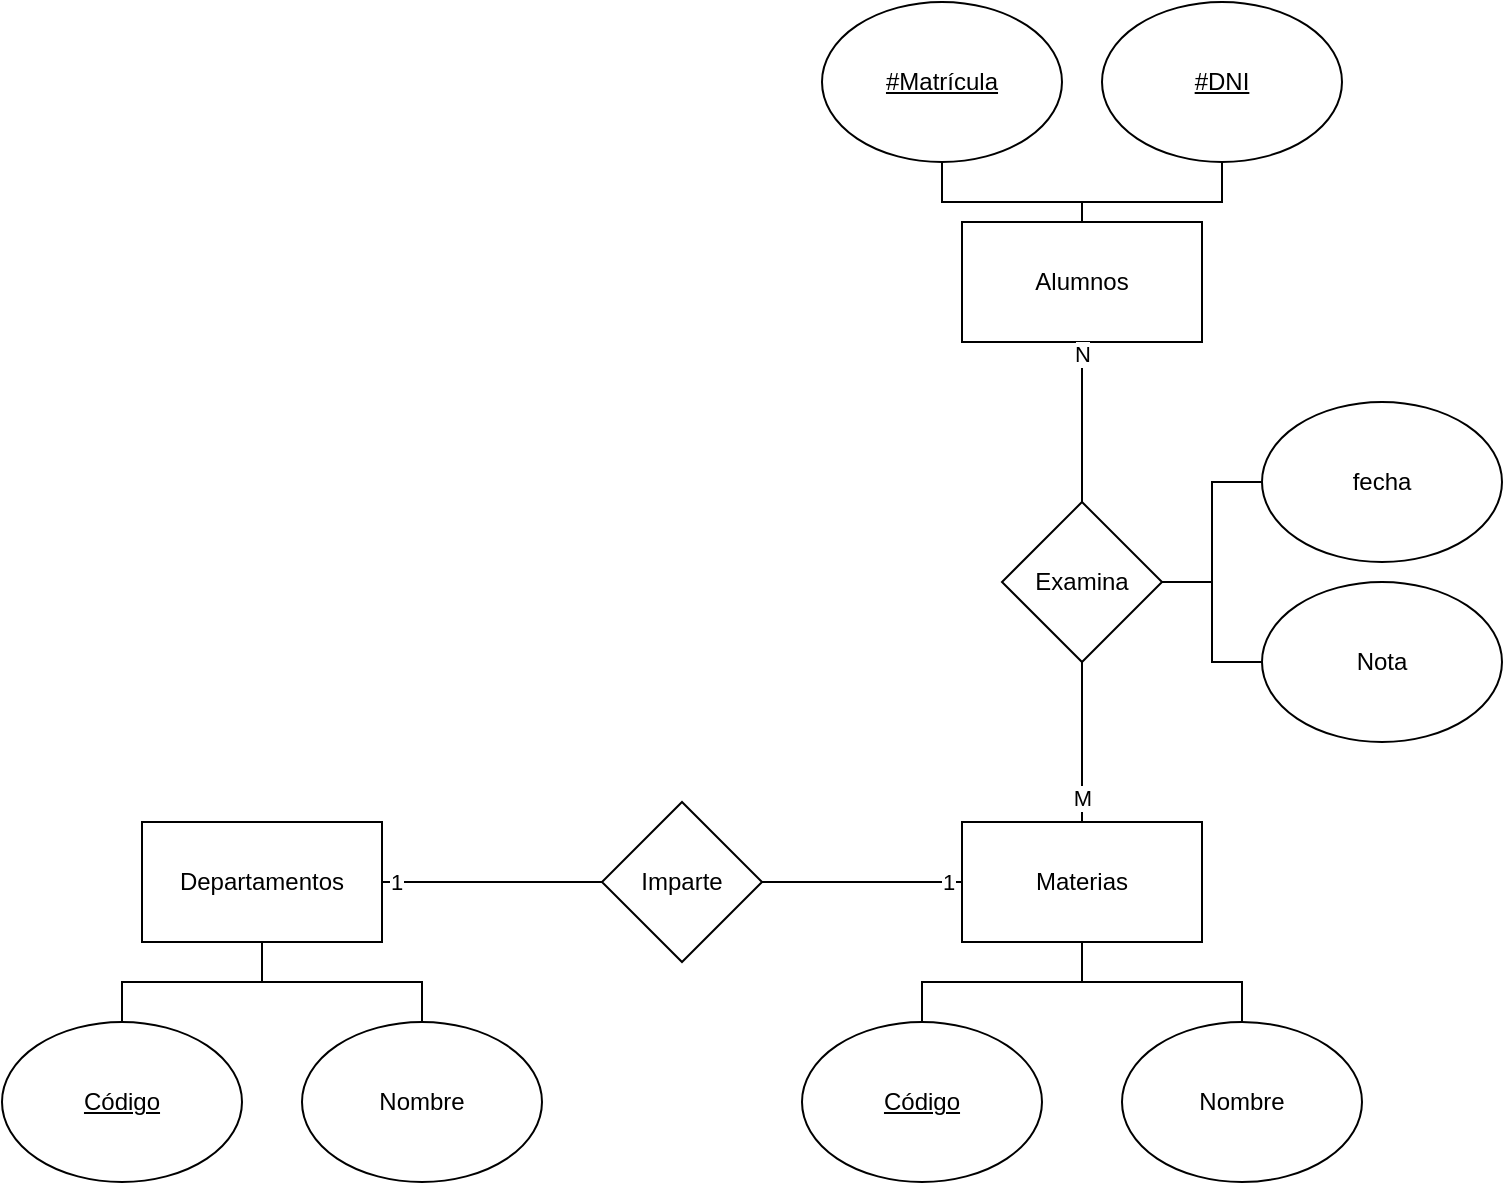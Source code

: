<mxfile version="15.6.8" type="github" pages="4">
  <diagram id="C5RBs43oDa-KdzZeNtuy" name="Centro de Enseñanza">
    <mxGraphModel dx="1422" dy="743" grid="1" gridSize="10" guides="1" tooltips="1" connect="1" arrows="1" fold="1" page="1" pageScale="1" pageWidth="827" pageHeight="1169" math="0" shadow="0">
      <root>
        <mxCell id="WIyWlLk6GJQsqaUBKTNV-0" />
        <mxCell id="WIyWlLk6GJQsqaUBKTNV-1" parent="WIyWlLk6GJQsqaUBKTNV-0" />
        <mxCell id="5lidbxMmfUBL6zPMsP68-26" style="edgeStyle=orthogonalEdgeStyle;rounded=0;orthogonalLoop=1;jettySize=auto;html=1;endArrow=none;endFill=0;labelBackgroundColor=default;fontColor=default;" parent="WIyWlLk6GJQsqaUBKTNV-1" source="5lidbxMmfUBL6zPMsP68-0" target="5lidbxMmfUBL6zPMsP68-3" edge="1">
          <mxGeometry relative="1" as="geometry" />
        </mxCell>
        <mxCell id="5lidbxMmfUBL6zPMsP68-28" value="1" style="edgeLabel;html=1;align=center;verticalAlign=middle;resizable=0;points=[];labelBackgroundColor=default;fontColor=default;" parent="5lidbxMmfUBL6zPMsP68-26" vertex="1" connectable="0">
          <mxGeometry x="-0.677" relative="1" as="geometry">
            <mxPoint x="-11" as="offset" />
          </mxGeometry>
        </mxCell>
        <mxCell id="5lidbxMmfUBL6zPMsP68-0" value="Departamentos" style="rounded=0;whiteSpace=wrap;html=1;labelBackgroundColor=default;fontColor=default;" parent="WIyWlLk6GJQsqaUBKTNV-1" vertex="1">
          <mxGeometry x="130" y="450" width="120" height="60" as="geometry" />
        </mxCell>
        <mxCell id="5lidbxMmfUBL6zPMsP68-19" style="edgeStyle=orthogonalEdgeStyle;rounded=0;orthogonalLoop=1;jettySize=auto;html=1;entryX=0.5;entryY=1;entryDx=0;entryDy=0;endArrow=none;endFill=0;labelBackgroundColor=default;fontColor=default;" parent="WIyWlLk6GJQsqaUBKTNV-1" source="5lidbxMmfUBL6zPMsP68-1" target="5lidbxMmfUBL6zPMsP68-0" edge="1">
          <mxGeometry relative="1" as="geometry" />
        </mxCell>
        <mxCell id="5lidbxMmfUBL6zPMsP68-1" value="Nombre" style="ellipse;whiteSpace=wrap;html=1;labelBackgroundColor=default;fontColor=default;" parent="WIyWlLk6GJQsqaUBKTNV-1" vertex="1">
          <mxGeometry x="210" y="550" width="120" height="80" as="geometry" />
        </mxCell>
        <mxCell id="5lidbxMmfUBL6zPMsP68-22" style="edgeStyle=orthogonalEdgeStyle;rounded=0;orthogonalLoop=1;jettySize=auto;html=1;endArrow=none;endFill=0;labelBackgroundColor=default;fontColor=default;" parent="WIyWlLk6GJQsqaUBKTNV-1" source="5lidbxMmfUBL6zPMsP68-2" target="5lidbxMmfUBL6zPMsP68-12" edge="1">
          <mxGeometry relative="1" as="geometry" />
        </mxCell>
        <mxCell id="5lidbxMmfUBL6zPMsP68-30" value="M" style="edgeLabel;html=1;align=center;verticalAlign=middle;resizable=0;points=[];labelBackgroundColor=default;fontColor=default;" parent="5lidbxMmfUBL6zPMsP68-22" vertex="1" connectable="0">
          <mxGeometry x="-0.701" relative="1" as="geometry">
            <mxPoint as="offset" />
          </mxGeometry>
        </mxCell>
        <mxCell id="5lidbxMmfUBL6zPMsP68-2" value="Materias" style="rounded=0;whiteSpace=wrap;html=1;labelBackgroundColor=default;fontColor=default;" parent="WIyWlLk6GJQsqaUBKTNV-1" vertex="1">
          <mxGeometry x="540" y="450" width="120" height="60" as="geometry" />
        </mxCell>
        <mxCell id="5lidbxMmfUBL6zPMsP68-27" style="edgeStyle=orthogonalEdgeStyle;rounded=0;orthogonalLoop=1;jettySize=auto;html=1;entryX=0;entryY=0.5;entryDx=0;entryDy=0;endArrow=none;endFill=0;labelBackgroundColor=default;fontColor=default;" parent="WIyWlLk6GJQsqaUBKTNV-1" source="5lidbxMmfUBL6zPMsP68-3" target="5lidbxMmfUBL6zPMsP68-2" edge="1">
          <mxGeometry relative="1" as="geometry" />
        </mxCell>
        <mxCell id="5lidbxMmfUBL6zPMsP68-29" value="1" style="edgeLabel;html=1;align=center;verticalAlign=middle;resizable=0;points=[];labelBackgroundColor=default;fontColor=default;" parent="5lidbxMmfUBL6zPMsP68-27" vertex="1" connectable="0">
          <mxGeometry x="0.86" relative="1" as="geometry">
            <mxPoint as="offset" />
          </mxGeometry>
        </mxCell>
        <mxCell id="5lidbxMmfUBL6zPMsP68-3" value="Imparte" style="rhombus;whiteSpace=wrap;html=1;direction=south;labelBackgroundColor=default;fontColor=default;" parent="WIyWlLk6GJQsqaUBKTNV-1" vertex="1">
          <mxGeometry x="360" y="440" width="80" height="80" as="geometry" />
        </mxCell>
        <mxCell id="5lidbxMmfUBL6zPMsP68-18" style="edgeStyle=orthogonalEdgeStyle;rounded=0;orthogonalLoop=1;jettySize=auto;html=1;endArrow=none;endFill=0;labelBackgroundColor=default;fontColor=default;" parent="WIyWlLk6GJQsqaUBKTNV-1" source="5lidbxMmfUBL6zPMsP68-4" target="5lidbxMmfUBL6zPMsP68-0" edge="1">
          <mxGeometry relative="1" as="geometry" />
        </mxCell>
        <mxCell id="5lidbxMmfUBL6zPMsP68-4" value="&lt;u&gt;Código&lt;br&gt;&lt;/u&gt;" style="ellipse;whiteSpace=wrap;html=1;labelBackgroundColor=default;fontColor=default;" parent="WIyWlLk6GJQsqaUBKTNV-1" vertex="1">
          <mxGeometry x="60" y="550" width="120" height="80" as="geometry" />
        </mxCell>
        <mxCell id="5lidbxMmfUBL6zPMsP68-9" style="edgeStyle=orthogonalEdgeStyle;rounded=0;orthogonalLoop=1;jettySize=auto;html=1;endArrow=none;endFill=0;labelBackgroundColor=default;fontColor=default;" parent="WIyWlLk6GJQsqaUBKTNV-1" source="5lidbxMmfUBL6zPMsP68-6" target="5lidbxMmfUBL6zPMsP68-2" edge="1">
          <mxGeometry relative="1" as="geometry" />
        </mxCell>
        <mxCell id="5lidbxMmfUBL6zPMsP68-6" value="&lt;u&gt;Código&lt;br&gt;&lt;/u&gt;" style="ellipse;whiteSpace=wrap;html=1;labelBackgroundColor=default;fontColor=default;" parent="WIyWlLk6GJQsqaUBKTNV-1" vertex="1">
          <mxGeometry x="460" y="550" width="120" height="80" as="geometry" />
        </mxCell>
        <mxCell id="5lidbxMmfUBL6zPMsP68-10" style="edgeStyle=orthogonalEdgeStyle;rounded=0;orthogonalLoop=1;jettySize=auto;html=1;endArrow=none;endFill=0;labelBackgroundColor=default;fontColor=default;" parent="WIyWlLk6GJQsqaUBKTNV-1" source="5lidbxMmfUBL6zPMsP68-7" target="5lidbxMmfUBL6zPMsP68-2" edge="1">
          <mxGeometry relative="1" as="geometry" />
        </mxCell>
        <mxCell id="5lidbxMmfUBL6zPMsP68-7" value="Nombre" style="ellipse;whiteSpace=wrap;html=1;labelBackgroundColor=default;fontColor=default;" parent="WIyWlLk6GJQsqaUBKTNV-1" vertex="1">
          <mxGeometry x="620" y="550" width="120" height="80" as="geometry" />
        </mxCell>
        <mxCell id="5lidbxMmfUBL6zPMsP68-11" value="Alumnos" style="rounded=0;whiteSpace=wrap;html=1;labelBackgroundColor=default;fontColor=default;" parent="WIyWlLk6GJQsqaUBKTNV-1" vertex="1">
          <mxGeometry x="540" y="150" width="120" height="60" as="geometry" />
        </mxCell>
        <mxCell id="5lidbxMmfUBL6zPMsP68-23" style="edgeStyle=orthogonalEdgeStyle;rounded=0;orthogonalLoop=1;jettySize=auto;html=1;endArrow=none;endFill=0;labelBackgroundColor=default;fontColor=default;" parent="WIyWlLk6GJQsqaUBKTNV-1" source="5lidbxMmfUBL6zPMsP68-12" target="5lidbxMmfUBL6zPMsP68-11" edge="1">
          <mxGeometry relative="1" as="geometry" />
        </mxCell>
        <mxCell id="5lidbxMmfUBL6zPMsP68-31" value="N" style="edgeLabel;html=1;align=center;verticalAlign=middle;resizable=0;points=[];labelBackgroundColor=default;fontColor=default;" parent="5lidbxMmfUBL6zPMsP68-23" vertex="1" connectable="0">
          <mxGeometry x="0.846" relative="1" as="geometry">
            <mxPoint as="offset" />
          </mxGeometry>
        </mxCell>
        <mxCell id="5lidbxMmfUBL6zPMsP68-12" value="Examina" style="rhombus;whiteSpace=wrap;html=1;labelBackgroundColor=default;fontColor=default;" parent="WIyWlLk6GJQsqaUBKTNV-1" vertex="1">
          <mxGeometry x="560" y="290" width="80" height="80" as="geometry" />
        </mxCell>
        <mxCell id="5lidbxMmfUBL6zPMsP68-20" style="edgeStyle=orthogonalEdgeStyle;rounded=0;orthogonalLoop=1;jettySize=auto;html=1;entryX=0.5;entryY=0;entryDx=0;entryDy=0;endArrow=none;endFill=0;labelBackgroundColor=default;fontColor=default;" parent="WIyWlLk6GJQsqaUBKTNV-1" source="5lidbxMmfUBL6zPMsP68-13" target="5lidbxMmfUBL6zPMsP68-11" edge="1">
          <mxGeometry relative="1" as="geometry" />
        </mxCell>
        <mxCell id="5lidbxMmfUBL6zPMsP68-13" value="&lt;u&gt;#Matrícula&lt;br&gt;&lt;/u&gt;" style="ellipse;whiteSpace=wrap;html=1;labelBackgroundColor=default;fontColor=default;" parent="WIyWlLk6GJQsqaUBKTNV-1" vertex="1">
          <mxGeometry x="470" y="40" width="120" height="80" as="geometry" />
        </mxCell>
        <mxCell id="5lidbxMmfUBL6zPMsP68-21" style="edgeStyle=orthogonalEdgeStyle;rounded=0;orthogonalLoop=1;jettySize=auto;html=1;entryX=0.5;entryY=0;entryDx=0;entryDy=0;endArrow=none;endFill=0;labelBackgroundColor=default;fontColor=default;" parent="WIyWlLk6GJQsqaUBKTNV-1" source="5lidbxMmfUBL6zPMsP68-14" target="5lidbxMmfUBL6zPMsP68-11" edge="1">
          <mxGeometry relative="1" as="geometry" />
        </mxCell>
        <mxCell id="5lidbxMmfUBL6zPMsP68-14" value="&lt;u&gt;#DNI&lt;br&gt;&lt;/u&gt;" style="ellipse;whiteSpace=wrap;html=1;labelBackgroundColor=default;fontColor=default;" parent="WIyWlLk6GJQsqaUBKTNV-1" vertex="1">
          <mxGeometry x="610" y="40" width="120" height="80" as="geometry" />
        </mxCell>
        <mxCell id="5lidbxMmfUBL6zPMsP68-25" style="edgeStyle=orthogonalEdgeStyle;rounded=0;orthogonalLoop=1;jettySize=auto;html=1;endArrow=none;endFill=0;labelBackgroundColor=default;fontColor=default;" parent="WIyWlLk6GJQsqaUBKTNV-1" source="5lidbxMmfUBL6zPMsP68-16" target="5lidbxMmfUBL6zPMsP68-12" edge="1">
          <mxGeometry relative="1" as="geometry" />
        </mxCell>
        <mxCell id="5lidbxMmfUBL6zPMsP68-16" value="Nota" style="ellipse;whiteSpace=wrap;html=1;labelBackgroundColor=default;fontColor=default;" parent="WIyWlLk6GJQsqaUBKTNV-1" vertex="1">
          <mxGeometry x="690" y="330" width="120" height="80" as="geometry" />
        </mxCell>
        <mxCell id="5lidbxMmfUBL6zPMsP68-24" style="edgeStyle=orthogonalEdgeStyle;rounded=0;orthogonalLoop=1;jettySize=auto;html=1;endArrow=none;endFill=0;labelBackgroundColor=default;fontColor=default;" parent="WIyWlLk6GJQsqaUBKTNV-1" source="5lidbxMmfUBL6zPMsP68-17" target="5lidbxMmfUBL6zPMsP68-12" edge="1">
          <mxGeometry relative="1" as="geometry" />
        </mxCell>
        <mxCell id="5lidbxMmfUBL6zPMsP68-17" value="fecha" style="ellipse;whiteSpace=wrap;html=1;labelBackgroundColor=default;fontColor=default;" parent="WIyWlLk6GJQsqaUBKTNV-1" vertex="1">
          <mxGeometry x="690" y="240" width="120" height="80" as="geometry" />
        </mxCell>
      </root>
    </mxGraphModel>
  </diagram>
  <diagram id="jUGjv_BpFpJR0ZqEWlvb" name="La Liga">
    <mxGraphModel dx="2500" dy="874" grid="1" gridSize="10" guides="1" tooltips="1" connect="1" arrows="1" fold="1" page="1" pageScale="1" pageWidth="827" pageHeight="1169" math="0" shadow="0">
      <root>
        <mxCell id="_1b64zynw675WAx1sAPe-0" />
        <mxCell id="_1b64zynw675WAx1sAPe-1" parent="_1b64zynw675WAx1sAPe-0" />
        <mxCell id="APu870FjB84tNfEB1LQS-0" style="edgeStyle=orthogonalEdgeStyle;rounded=0;orthogonalLoop=1;jettySize=auto;html=1;endArrow=none;endFill=0;exitX=0.5;exitY=0;exitDx=0;exitDy=0;" parent="_1b64zynw675WAx1sAPe-1" source="APu870FjB84tNfEB1LQS-1" target="APu870FjB84tNfEB1LQS-6" edge="1">
          <mxGeometry relative="1" as="geometry" />
        </mxCell>
        <mxCell id="APu870FjB84tNfEB1LQS-1" value="Equipos" style="rounded=0;whiteSpace=wrap;html=1;" parent="_1b64zynw675WAx1sAPe-1" vertex="1">
          <mxGeometry x="340" y="200" width="120" height="60" as="geometry" />
        </mxCell>
        <mxCell id="APu870FjB84tNfEB1LQS-2" style="edgeStyle=orthogonalEdgeStyle;rounded=0;orthogonalLoop=1;jettySize=auto;html=1;entryX=0.5;entryY=1;entryDx=0;entryDy=0;endArrow=none;endFill=0;" parent="_1b64zynw675WAx1sAPe-1" source="APu870FjB84tNfEB1LQS-4" target="APu870FjB84tNfEB1LQS-19" edge="1">
          <mxGeometry relative="1" as="geometry" />
        </mxCell>
        <mxCell id="APu870FjB84tNfEB1LQS-3" value="1" style="edgeLabel;html=1;align=center;verticalAlign=middle;resizable=0;points=[];" parent="APu870FjB84tNfEB1LQS-2" vertex="1" connectable="0">
          <mxGeometry x="-0.66" y="-1" relative="1" as="geometry">
            <mxPoint x="-2" as="offset" />
          </mxGeometry>
        </mxCell>
        <mxCell id="APu870FjB84tNfEB1LQS-4" value="Entrenadores" style="rounded=0;whiteSpace=wrap;html=1;" parent="_1b64zynw675WAx1sAPe-1" vertex="1">
          <mxGeometry x="760" y="464.75" width="120" height="60" as="geometry" />
        </mxCell>
        <mxCell id="zqZK13Al08SZXnDP-5__-38" style="edgeStyle=orthogonalEdgeStyle;rounded=0;orthogonalLoop=1;jettySize=auto;html=1;endArrow=none;endFill=0;" parent="_1b64zynw675WAx1sAPe-1" source="APu870FjB84tNfEB1LQS-5" target="zqZK13Al08SZXnDP-5__-37" edge="1">
          <mxGeometry relative="1" as="geometry" />
        </mxCell>
        <mxCell id="zqZK13Al08SZXnDP-5__-46" value="1" style="edgeLabel;html=1;align=center;verticalAlign=middle;resizable=0;points=[];" parent="zqZK13Al08SZXnDP-5__-38" vertex="1" connectable="0">
          <mxGeometry x="-0.89" relative="1" as="geometry">
            <mxPoint x="7" y="-1" as="offset" />
          </mxGeometry>
        </mxCell>
        <mxCell id="APu870FjB84tNfEB1LQS-5" value="Jugadores" style="rounded=0;whiteSpace=wrap;html=1;" parent="_1b64zynw675WAx1sAPe-1" vertex="1">
          <mxGeometry x="-80" y="464.75" width="120" height="60" as="geometry" />
        </mxCell>
        <mxCell id="APu870FjB84tNfEB1LQS-6" value="Nombre" style="ellipse;whiteSpace=wrap;html=1;" parent="_1b64zynw675WAx1sAPe-1" vertex="1">
          <mxGeometry x="159" y="40" width="120" height="80" as="geometry" />
        </mxCell>
        <mxCell id="APu870FjB84tNfEB1LQS-7" style="edgeStyle=orthogonalEdgeStyle;rounded=0;orthogonalLoop=1;jettySize=auto;html=1;entryX=0.5;entryY=0;entryDx=0;entryDy=0;endArrow=none;endFill=0;" parent="_1b64zynw675WAx1sAPe-1" source="APu870FjB84tNfEB1LQS-8" target="APu870FjB84tNfEB1LQS-1" edge="1">
          <mxGeometry relative="1" as="geometry" />
        </mxCell>
        <mxCell id="APu870FjB84tNfEB1LQS-8" value="#Socios" style="ellipse;whiteSpace=wrap;html=1;" parent="_1b64zynw675WAx1sAPe-1" vertex="1">
          <mxGeometry x="289" y="40" width="120" height="80" as="geometry" />
        </mxCell>
        <mxCell id="APu870FjB84tNfEB1LQS-17" style="edgeStyle=orthogonalEdgeStyle;rounded=0;orthogonalLoop=1;jettySize=auto;html=1;endArrow=none;endFill=0;" parent="_1b64zynw675WAx1sAPe-1" source="APu870FjB84tNfEB1LQS-19" target="APu870FjB84tNfEB1LQS-1" edge="1">
          <mxGeometry relative="1" as="geometry" />
        </mxCell>
        <mxCell id="APu870FjB84tNfEB1LQS-18" value="1" style="edgeLabel;html=1;align=center;verticalAlign=middle;resizable=0;points=[];" parent="APu870FjB84tNfEB1LQS-17" vertex="1" connectable="0">
          <mxGeometry x="0.705" y="1" relative="1" as="geometry">
            <mxPoint x="-8" y="-1" as="offset" />
          </mxGeometry>
        </mxCell>
        <mxCell id="APu870FjB84tNfEB1LQS-19" value="entrena" style="rhombus;whiteSpace=wrap;html=1;" parent="_1b64zynw675WAx1sAPe-1" vertex="1">
          <mxGeometry x="780" y="190" width="80" height="80" as="geometry" />
        </mxCell>
        <mxCell id="APu870FjB84tNfEB1LQS-20" style="edgeStyle=orthogonalEdgeStyle;rounded=0;orthogonalLoop=1;jettySize=auto;html=1;entryX=0.5;entryY=0;entryDx=0;entryDy=0;endArrow=none;endFill=0;exitX=0.5;exitY=1;exitDx=0;exitDy=0;" parent="_1b64zynw675WAx1sAPe-1" source="APu870FjB84tNfEB1LQS-21" target="APu870FjB84tNfEB1LQS-1" edge="1">
          <mxGeometry relative="1" as="geometry" />
        </mxCell>
        <mxCell id="APu870FjB84tNfEB1LQS-21" value="Nombre Campo" style="ellipse;whiteSpace=wrap;html=1;" parent="_1b64zynw675WAx1sAPe-1" vertex="1">
          <mxGeometry x="419" y="40" width="120" height="80" as="geometry" />
        </mxCell>
        <mxCell id="APu870FjB84tNfEB1LQS-22" style="edgeStyle=orthogonalEdgeStyle;rounded=0;orthogonalLoop=1;jettySize=auto;html=1;endArrow=none;endFill=0;exitX=0.5;exitY=1;exitDx=0;exitDy=0;" parent="_1b64zynw675WAx1sAPe-1" source="APu870FjB84tNfEB1LQS-23" target="APu870FjB84tNfEB1LQS-1" edge="1">
          <mxGeometry relative="1" as="geometry" />
        </mxCell>
        <mxCell id="APu870FjB84tNfEB1LQS-23" value="&lt;u&gt;Código&lt;/u&gt;" style="ellipse;whiteSpace=wrap;html=1;" parent="_1b64zynw675WAx1sAPe-1" vertex="1">
          <mxGeometry x="29" y="40" width="120" height="80" as="geometry" />
        </mxCell>
        <mxCell id="APu870FjB84tNfEB1LQS-24" style="edgeStyle=orthogonalEdgeStyle;rounded=0;orthogonalLoop=1;jettySize=auto;html=1;endArrow=none;endFill=0;" parent="_1b64zynw675WAx1sAPe-1" source="APu870FjB84tNfEB1LQS-28" target="APu870FjB84tNfEB1LQS-5" edge="1">
          <mxGeometry relative="1" as="geometry" />
        </mxCell>
        <mxCell id="APu870FjB84tNfEB1LQS-25" value="N" style="edgeLabel;html=1;align=center;verticalAlign=middle;resizable=0;points=[];" parent="APu870FjB84tNfEB1LQS-24" vertex="1" connectable="0">
          <mxGeometry x="0.649" y="3" relative="1" as="geometry">
            <mxPoint x="-4" y="-7" as="offset" />
          </mxGeometry>
        </mxCell>
        <mxCell id="APu870FjB84tNfEB1LQS-26" style="edgeStyle=orthogonalEdgeStyle;rounded=0;orthogonalLoop=1;jettySize=auto;html=1;endArrow=none;endFill=0;" parent="_1b64zynw675WAx1sAPe-1" source="APu870FjB84tNfEB1LQS-28" target="APu870FjB84tNfEB1LQS-1" edge="1">
          <mxGeometry relative="1" as="geometry" />
        </mxCell>
        <mxCell id="APu870FjB84tNfEB1LQS-27" value="1" style="edgeLabel;html=1;align=center;verticalAlign=middle;resizable=0;points=[];" parent="APu870FjB84tNfEB1LQS-26" vertex="1" connectable="0">
          <mxGeometry x="0.803" relative="1" as="geometry">
            <mxPoint x="4" as="offset" />
          </mxGeometry>
        </mxCell>
        <mxCell id="APu870FjB84tNfEB1LQS-28" value="forman parte" style="rhombus;whiteSpace=wrap;html=1;" parent="_1b64zynw675WAx1sAPe-1" vertex="1">
          <mxGeometry x="-60" y="190" width="80" height="80" as="geometry" />
        </mxCell>
        <mxCell id="zqZK13Al08SZXnDP-5__-32" style="edgeStyle=orthogonalEdgeStyle;rounded=0;orthogonalLoop=1;jettySize=auto;html=1;entryX=0;entryY=0.5;entryDx=0;entryDy=0;endArrow=none;endFill=0;" parent="_1b64zynw675WAx1sAPe-1" source="APu870FjB84tNfEB1LQS-32" target="APu870FjB84tNfEB1LQS-5" edge="1">
          <mxGeometry relative="1" as="geometry" />
        </mxCell>
        <mxCell id="APu870FjB84tNfEB1LQS-32" value="Sueldo" style="ellipse;whiteSpace=wrap;html=1;" parent="_1b64zynw675WAx1sAPe-1" vertex="1">
          <mxGeometry x="-250" y="497" width="120" height="80" as="geometry" />
        </mxCell>
        <mxCell id="APu870FjB84tNfEB1LQS-33" style="edgeStyle=orthogonalEdgeStyle;rounded=0;orthogonalLoop=1;jettySize=auto;html=1;endArrow=none;endFill=0;exitX=0.442;exitY=1.013;exitDx=0;exitDy=0;exitPerimeter=0;" parent="_1b64zynw675WAx1sAPe-1" source="APu870FjB84tNfEB1LQS-34" target="APu870FjB84tNfEB1LQS-1" edge="1">
          <mxGeometry relative="1" as="geometry" />
        </mxCell>
        <mxCell id="APu870FjB84tNfEB1LQS-34" value="Prima por ganar" style="ellipse;whiteSpace=wrap;html=1;" parent="_1b64zynw675WAx1sAPe-1" vertex="1">
          <mxGeometry x="549" y="40" width="120" height="80" as="geometry" />
        </mxCell>
        <mxCell id="zqZK13Al08SZXnDP-5__-33" style="edgeStyle=orthogonalEdgeStyle;rounded=0;orthogonalLoop=1;jettySize=auto;html=1;endArrow=none;endFill=0;entryX=0;entryY=0.5;entryDx=0;entryDy=0;" parent="_1b64zynw675WAx1sAPe-1" target="APu870FjB84tNfEB1LQS-5" edge="1">
          <mxGeometry relative="1" as="geometry">
            <mxPoint x="-130" y="447" as="sourcePoint" />
          </mxGeometry>
        </mxCell>
        <mxCell id="APu870FjB84tNfEB1LQS-38" value="Equipo anterior" style="ellipse;whiteSpace=wrap;html=1;" parent="_1b64zynw675WAx1sAPe-1" vertex="1">
          <mxGeometry x="-250" y="410" width="120" height="80" as="geometry" />
        </mxCell>
        <mxCell id="APu870FjB84tNfEB1LQS-47" style="edgeStyle=orthogonalEdgeStyle;rounded=0;orthogonalLoop=1;jettySize=auto;html=1;endArrow=none;endFill=0;exitX=0.5;exitY=1;exitDx=0;exitDy=0;" parent="_1b64zynw675WAx1sAPe-1" source="APu870FjB84tNfEB1LQS-45" target="APu870FjB84tNfEB1LQS-1" edge="1">
          <mxGeometry relative="1" as="geometry" />
        </mxCell>
        <mxCell id="APu870FjB84tNfEB1LQS-45" value="Sueldo entrenador" style="ellipse;whiteSpace=wrap;html=1;" parent="_1b64zynw675WAx1sAPe-1" vertex="1">
          <mxGeometry x="679" y="40" width="120" height="80" as="geometry" />
        </mxCell>
        <mxCell id="zqZK13Al08SZXnDP-5__-19" style="edgeStyle=orthogonalEdgeStyle;rounded=0;orthogonalLoop=1;jettySize=auto;html=1;endArrow=none;endFill=0;" parent="_1b64zynw675WAx1sAPe-1" source="zqZK13Al08SZXnDP-5__-0" target="zqZK13Al08SZXnDP-5__-15" edge="1">
          <mxGeometry relative="1" as="geometry" />
        </mxCell>
        <mxCell id="zqZK13Al08SZXnDP-5__-25" value="1" style="edgeLabel;html=1;align=center;verticalAlign=middle;resizable=0;points=[];" parent="zqZK13Al08SZXnDP-5__-19" vertex="1" connectable="0">
          <mxGeometry x="-0.845" relative="1" as="geometry">
            <mxPoint y="-8" as="offset" />
          </mxGeometry>
        </mxCell>
        <mxCell id="zqZK13Al08SZXnDP-5__-0" value="Pais" style="rounded=0;whiteSpace=wrap;html=1;" parent="_1b64zynw675WAx1sAPe-1" vertex="1">
          <mxGeometry x="340" y="726" width="120" height="60" as="geometry" />
        </mxCell>
        <mxCell id="zqZK13Al08SZXnDP-5__-17" style="edgeStyle=orthogonalEdgeStyle;rounded=0;orthogonalLoop=1;jettySize=auto;html=1;endArrow=none;endFill=0;" parent="_1b64zynw675WAx1sAPe-1" source="zqZK13Al08SZXnDP-5__-3" target="zqZK13Al08SZXnDP-5__-0" edge="1">
          <mxGeometry relative="1" as="geometry" />
        </mxCell>
        <mxCell id="zqZK13Al08SZXnDP-5__-3" value="Comunitario" style="ellipse;whiteSpace=wrap;html=1;" parent="_1b64zynw675WAx1sAPe-1" vertex="1">
          <mxGeometry x="410" y="826" width="120" height="80" as="geometry" />
        </mxCell>
        <mxCell id="zqZK13Al08SZXnDP-5__-16" style="edgeStyle=orthogonalEdgeStyle;rounded=0;orthogonalLoop=1;jettySize=auto;html=1;endArrow=none;endFill=0;" parent="_1b64zynw675WAx1sAPe-1" source="zqZK13Al08SZXnDP-5__-4" target="zqZK13Al08SZXnDP-5__-0" edge="1">
          <mxGeometry relative="1" as="geometry" />
        </mxCell>
        <mxCell id="zqZK13Al08SZXnDP-5__-4" value="&lt;u&gt;Nombre&lt;/u&gt;" style="ellipse;whiteSpace=wrap;html=1;" parent="_1b64zynw675WAx1sAPe-1" vertex="1">
          <mxGeometry x="270" y="826" width="120" height="80" as="geometry" />
        </mxCell>
        <mxCell id="RQoPjjEcDISRD1INl4ka-0" style="edgeStyle=orthogonalEdgeStyle;rounded=0;orthogonalLoop=1;jettySize=auto;html=1;endArrow=none;endFill=0;" parent="_1b64zynw675WAx1sAPe-1" source="zqZK13Al08SZXnDP-5__-15" target="zqZK13Al08SZXnDP-5__-28" edge="1">
          <mxGeometry relative="1" as="geometry" />
        </mxCell>
        <mxCell id="RQoPjjEcDISRD1INl4ka-1" value="N" style="edgeLabel;html=1;align=center;verticalAlign=middle;resizable=0;points=[];" parent="RQoPjjEcDISRD1INl4ka-0" vertex="1" connectable="0">
          <mxGeometry x="0.788" relative="1" as="geometry">
            <mxPoint x="-1" y="5" as="offset" />
          </mxGeometry>
        </mxCell>
        <mxCell id="zqZK13Al08SZXnDP-5__-15" value="nacionalizado en" style="rhombus;whiteSpace=wrap;html=1;" parent="_1b64zynw675WAx1sAPe-1" vertex="1">
          <mxGeometry x="360" y="590" width="80" height="80" as="geometry" />
        </mxCell>
        <mxCell id="zqZK13Al08SZXnDP-5__-40" style="edgeStyle=orthogonalEdgeStyle;rounded=0;orthogonalLoop=1;jettySize=auto;html=1;endArrow=none;endFill=0;" parent="_1b64zynw675WAx1sAPe-1" source="zqZK13Al08SZXnDP-5__-28" target="zqZK13Al08SZXnDP-5__-36" edge="1">
          <mxGeometry relative="1" as="geometry" />
        </mxCell>
        <mxCell id="zqZK13Al08SZXnDP-5__-42" value="1" style="edgeLabel;html=1;align=center;verticalAlign=middle;resizable=0;points=[];" parent="zqZK13Al08SZXnDP-5__-40" vertex="1" connectable="0">
          <mxGeometry x="0.907" relative="1" as="geometry">
            <mxPoint x="-114" y="-1" as="offset" />
          </mxGeometry>
        </mxCell>
        <mxCell id="zqZK13Al08SZXnDP-5__-28" value="Persona" style="rounded=0;whiteSpace=wrap;html=1;" parent="_1b64zynw675WAx1sAPe-1" vertex="1">
          <mxGeometry x="340" y="464.75" width="120" height="60" as="geometry" />
        </mxCell>
        <mxCell id="zqZK13Al08SZXnDP-5__-34" style="edgeStyle=orthogonalEdgeStyle;rounded=0;orthogonalLoop=1;jettySize=auto;html=1;endArrow=none;endFill=0;exitX=0.5;exitY=1;exitDx=0;exitDy=0;" parent="_1b64zynw675WAx1sAPe-1" source="zqZK13Al08SZXnDP-5__-29" target="zqZK13Al08SZXnDP-5__-28" edge="1">
          <mxGeometry relative="1" as="geometry" />
        </mxCell>
        <mxCell id="zqZK13Al08SZXnDP-5__-29" value="&lt;u&gt;#Pasaporte&lt;/u&gt;" style="ellipse;whiteSpace=wrap;html=1;" parent="_1b64zynw675WAx1sAPe-1" vertex="1">
          <mxGeometry x="270" y="320" width="120" height="80" as="geometry" />
        </mxCell>
        <mxCell id="zqZK13Al08SZXnDP-5__-35" style="edgeStyle=orthogonalEdgeStyle;rounded=0;orthogonalLoop=1;jettySize=auto;html=1;entryX=0.5;entryY=0;entryDx=0;entryDy=0;endArrow=none;endFill=0;exitX=0.5;exitY=1;exitDx=0;exitDy=0;" parent="_1b64zynw675WAx1sAPe-1" source="zqZK13Al08SZXnDP-5__-30" target="zqZK13Al08SZXnDP-5__-28" edge="1">
          <mxGeometry relative="1" as="geometry" />
        </mxCell>
        <mxCell id="zqZK13Al08SZXnDP-5__-30" value="Nombre" style="ellipse;whiteSpace=wrap;html=1;" parent="_1b64zynw675WAx1sAPe-1" vertex="1">
          <mxGeometry x="419" y="320" width="120" height="80" as="geometry" />
        </mxCell>
        <mxCell id="zqZK13Al08SZXnDP-5__-41" style="edgeStyle=orthogonalEdgeStyle;rounded=0;orthogonalLoop=1;jettySize=auto;html=1;endArrow=none;endFill=0;" parent="_1b64zynw675WAx1sAPe-1" source="zqZK13Al08SZXnDP-5__-36" target="APu870FjB84tNfEB1LQS-4" edge="1">
          <mxGeometry relative="1" as="geometry" />
        </mxCell>
        <mxCell id="zqZK13Al08SZXnDP-5__-45" value="1" style="edgeLabel;html=1;align=center;verticalAlign=middle;resizable=0;points=[];" parent="zqZK13Al08SZXnDP-5__-41" vertex="1" connectable="0">
          <mxGeometry x="0.817" y="-1" relative="1" as="geometry">
            <mxPoint x="-4" y="-2" as="offset" />
          </mxGeometry>
        </mxCell>
        <mxCell id="zqZK13Al08SZXnDP-5__-36" value="es" style="rhombus;whiteSpace=wrap;html=1;" parent="_1b64zynw675WAx1sAPe-1" vertex="1">
          <mxGeometry x="589" y="454.75" width="80" height="80" as="geometry" />
        </mxCell>
        <mxCell id="zqZK13Al08SZXnDP-5__-39" style="edgeStyle=orthogonalEdgeStyle;rounded=0;orthogonalLoop=1;jettySize=auto;html=1;entryX=0;entryY=0.5;entryDx=0;entryDy=0;endArrow=none;endFill=0;" parent="_1b64zynw675WAx1sAPe-1" source="zqZK13Al08SZXnDP-5__-37" target="zqZK13Al08SZXnDP-5__-28" edge="1">
          <mxGeometry relative="1" as="geometry" />
        </mxCell>
        <mxCell id="zqZK13Al08SZXnDP-5__-43" value="1" style="edgeLabel;html=1;align=center;verticalAlign=middle;resizable=0;points=[];" parent="zqZK13Al08SZXnDP-5__-39" vertex="1" connectable="0">
          <mxGeometry x="-0.832" y="-1" relative="1" as="geometry">
            <mxPoint x="91" y="-2" as="offset" />
          </mxGeometry>
        </mxCell>
        <mxCell id="zqZK13Al08SZXnDP-5__-37" value="es" style="rhombus;whiteSpace=wrap;html=1;" parent="_1b64zynw675WAx1sAPe-1" vertex="1">
          <mxGeometry x="149" y="454.75" width="80" height="80" as="geometry" />
        </mxCell>
      </root>
    </mxGraphModel>
  </diagram>
  <diagram id="ztOU6iX64Zs-GjRjuRQH" name="Grupo de Empresas">
    <mxGraphModel dx="1422" dy="800" grid="1" gridSize="10" guides="1" tooltips="1" connect="1" arrows="1" fold="1" page="1" pageScale="1" pageWidth="827" pageHeight="1169" math="0" shadow="0">
      <root>
        <mxCell id="9WrUmvgtFwpzh6uuS4vp-0" />
        <mxCell id="9WrUmvgtFwpzh6uuS4vp-1" parent="9WrUmvgtFwpzh6uuS4vp-0" />
        <mxCell id="9WrUmvgtFwpzh6uuS4vp-2" value="Empresas" style="rounded=0;whiteSpace=wrap;html=1;" parent="9WrUmvgtFwpzh6uuS4vp-1" vertex="1">
          <mxGeometry x="180" y="454.12" width="120" height="60" as="geometry" />
        </mxCell>
        <mxCell id="9WrUmvgtFwpzh6uuS4vp-3" style="edgeStyle=orthogonalEdgeStyle;rounded=0;orthogonalLoop=1;jettySize=auto;html=1;entryX=0.5;entryY=1;entryDx=0;entryDy=0;endArrow=none;endFill=0;exitX=0.5;exitY=0;exitDx=0;exitDy=0;" parent="9WrUmvgtFwpzh6uuS4vp-1" source="9WrUmvgtFwpzh6uuS4vp-4" target="9WrUmvgtFwpzh6uuS4vp-2" edge="1">
          <mxGeometry relative="1" as="geometry" />
        </mxCell>
        <mxCell id="9WrUmvgtFwpzh6uuS4vp-4" value="NIF" style="ellipse;whiteSpace=wrap;html=1;" parent="9WrUmvgtFwpzh6uuS4vp-1" vertex="1">
          <mxGeometry x="50" y="608.24" width="120" height="80" as="geometry" />
        </mxCell>
        <mxCell id="9WrUmvgtFwpzh6uuS4vp-5" style="edgeStyle=orthogonalEdgeStyle;rounded=0;orthogonalLoop=1;jettySize=auto;html=1;entryX=0.5;entryY=1;entryDx=0;entryDy=0;endArrow=none;endFill=0;exitX=0.5;exitY=0;exitDx=0;exitDy=0;" parent="9WrUmvgtFwpzh6uuS4vp-1" source="9WrUmvgtFwpzh6uuS4vp-6" target="9WrUmvgtFwpzh6uuS4vp-2" edge="1">
          <mxGeometry relative="1" as="geometry">
            <Array as="points">
              <mxPoint x="240" y="584.12" />
              <mxPoint x="240" y="584.12" />
            </Array>
          </mxGeometry>
        </mxCell>
        <mxCell id="9WrUmvgtFwpzh6uuS4vp-6" value="&lt;u&gt;Nombre&lt;/u&gt;" style="ellipse;whiteSpace=wrap;html=1;" parent="9WrUmvgtFwpzh6uuS4vp-1" vertex="1">
          <mxGeometry x="180" y="608.24" width="120" height="80" as="geometry" />
        </mxCell>
        <mxCell id="9WrUmvgtFwpzh6uuS4vp-7" style="edgeStyle=orthogonalEdgeStyle;rounded=0;orthogonalLoop=1;jettySize=auto;html=1;endArrow=none;endFill=0;exitX=0.5;exitY=0;exitDx=0;exitDy=0;" parent="9WrUmvgtFwpzh6uuS4vp-1" source="9WrUmvgtFwpzh6uuS4vp-8" target="9WrUmvgtFwpzh6uuS4vp-2" edge="1">
          <mxGeometry relative="1" as="geometry" />
        </mxCell>
        <mxCell id="9WrUmvgtFwpzh6uuS4vp-8" value="Telefono" style="ellipse;whiteSpace=wrap;html=1;" parent="9WrUmvgtFwpzh6uuS4vp-1" vertex="1">
          <mxGeometry x="310" y="608.24" width="120" height="80" as="geometry" />
        </mxCell>
        <mxCell id="9WrUmvgtFwpzh6uuS4vp-9" style="edgeStyle=orthogonalEdgeStyle;rounded=0;orthogonalLoop=1;jettySize=auto;html=1;entryX=1;entryY=0.5;entryDx=0;entryDy=0;endArrow=none;endFill=0;" parent="9WrUmvgtFwpzh6uuS4vp-1" source="9WrUmvgtFwpzh6uuS4vp-13" target="9WrUmvgtFwpzh6uuS4vp-16" edge="1">
          <mxGeometry relative="1" as="geometry" />
        </mxCell>
        <mxCell id="9WrUmvgtFwpzh6uuS4vp-10" value="N" style="edgeLabel;html=1;align=center;verticalAlign=middle;resizable=0;points=[];" parent="9WrUmvgtFwpzh6uuS4vp-9" vertex="1" connectable="0">
          <mxGeometry x="-0.64" y="1" relative="1" as="geometry">
            <mxPoint x="12" as="offset" />
          </mxGeometry>
        </mxCell>
        <mxCell id="9WrUmvgtFwpzh6uuS4vp-11" style="edgeStyle=orthogonalEdgeStyle;rounded=0;orthogonalLoop=1;jettySize=auto;html=1;entryX=0;entryY=0.5;entryDx=0;entryDy=0;endArrow=none;endFill=0;" parent="9WrUmvgtFwpzh6uuS4vp-1" source="9WrUmvgtFwpzh6uuS4vp-13" target="9WrUmvgtFwpzh6uuS4vp-28" edge="1">
          <mxGeometry relative="1" as="geometry" />
        </mxCell>
        <mxCell id="9WrUmvgtFwpzh6uuS4vp-12" value="1" style="edgeLabel;html=1;align=center;verticalAlign=middle;resizable=0;points=[];" parent="9WrUmvgtFwpzh6uuS4vp-11" vertex="1" connectable="0">
          <mxGeometry x="-0.228" y="2" relative="1" as="geometry">
            <mxPoint x="-26" y="2" as="offset" />
          </mxGeometry>
        </mxCell>
        <mxCell id="9WrUmvgtFwpzh6uuS4vp-13" value="Proveedores" style="rounded=0;whiteSpace=wrap;html=1;" parent="9WrUmvgtFwpzh6uuS4vp-1" vertex="1">
          <mxGeometry x="611" y="454.12" width="120" height="60" as="geometry" />
        </mxCell>
        <mxCell id="9WrUmvgtFwpzh6uuS4vp-14" style="edgeStyle=orthogonalEdgeStyle;rounded=0;orthogonalLoop=1;jettySize=auto;html=1;entryX=1;entryY=0.5;entryDx=0;entryDy=0;endArrow=none;endFill=0;" parent="9WrUmvgtFwpzh6uuS4vp-1" source="9WrUmvgtFwpzh6uuS4vp-16" target="9WrUmvgtFwpzh6uuS4vp-2" edge="1">
          <mxGeometry relative="1" as="geometry" />
        </mxCell>
        <mxCell id="9WrUmvgtFwpzh6uuS4vp-15" value="M" style="edgeLabel;html=1;align=center;verticalAlign=middle;resizable=0;points=[];" parent="9WrUmvgtFwpzh6uuS4vp-14" vertex="1" connectable="0">
          <mxGeometry x="0.878" y="1" relative="1" as="geometry">
            <mxPoint x="5" y="-1" as="offset" />
          </mxGeometry>
        </mxCell>
        <mxCell id="9WrUmvgtFwpzh6uuS4vp-16" value="provee" style="rhombus;whiteSpace=wrap;html=1;" parent="9WrUmvgtFwpzh6uuS4vp-1" vertex="1">
          <mxGeometry x="400" y="444.12" width="80" height="80" as="geometry" />
        </mxCell>
        <mxCell id="9WrUmvgtFwpzh6uuS4vp-17" style="edgeStyle=orthogonalEdgeStyle;rounded=0;orthogonalLoop=1;jettySize=auto;html=1;entryX=1;entryY=0.5;entryDx=0;entryDy=0;endArrow=none;endFill=0;" parent="9WrUmvgtFwpzh6uuS4vp-1" source="9WrUmvgtFwpzh6uuS4vp-19" target="9WrUmvgtFwpzh6uuS4vp-28" edge="1">
          <mxGeometry relative="1" as="geometry" />
        </mxCell>
        <mxCell id="9WrUmvgtFwpzh6uuS4vp-18" value="N" style="edgeLabel;html=1;align=center;verticalAlign=middle;resizable=0;points=[];" parent="9WrUmvgtFwpzh6uuS4vp-17" vertex="1" connectable="0">
          <mxGeometry x="-0.233" y="-1" relative="1" as="geometry">
            <mxPoint x="17" y="1" as="offset" />
          </mxGeometry>
        </mxCell>
        <mxCell id="9WrUmvgtFwpzh6uuS4vp-19" value="Productos" style="rounded=0;whiteSpace=wrap;html=1;" parent="9WrUmvgtFwpzh6uuS4vp-1" vertex="1">
          <mxGeometry x="970" y="454.12" width="120" height="60" as="geometry" />
        </mxCell>
        <mxCell id="9WrUmvgtFwpzh6uuS4vp-34" style="edgeStyle=orthogonalEdgeStyle;rounded=0;orthogonalLoop=1;jettySize=auto;html=1;endArrow=none;endFill=0;" parent="9WrUmvgtFwpzh6uuS4vp-1" source="9WrUmvgtFwpzh6uuS4vp-21" target="9WrUmvgtFwpzh6uuS4vp-13" edge="1">
          <mxGeometry relative="1" as="geometry" />
        </mxCell>
        <mxCell id="9WrUmvgtFwpzh6uuS4vp-21" value="Nombre" style="ellipse;whiteSpace=wrap;html=1;" parent="9WrUmvgtFwpzh6uuS4vp-1" vertex="1">
          <mxGeometry x="611" y="608.24" width="120" height="80" as="geometry" />
        </mxCell>
        <mxCell id="9WrUmvgtFwpzh6uuS4vp-22" style="edgeStyle=orthogonalEdgeStyle;rounded=0;orthogonalLoop=1;jettySize=auto;html=1;endArrow=none;endFill=0;exitX=0;exitY=0.5;exitDx=0;exitDy=0;" parent="9WrUmvgtFwpzh6uuS4vp-1" source="9WrUmvgtFwpzh6uuS4vp-23" edge="1">
          <mxGeometry relative="1" as="geometry">
            <mxPoint x="1115" y="484" as="targetPoint" />
          </mxGeometry>
        </mxCell>
        <mxCell id="9WrUmvgtFwpzh6uuS4vp-23" value="&lt;u&gt;Codigo&lt;/u&gt;" style="ellipse;whiteSpace=wrap;html=1;" parent="9WrUmvgtFwpzh6uuS4vp-1" vertex="1">
          <mxGeometry x="1140" y="350.0" width="120" height="80" as="geometry" />
        </mxCell>
        <mxCell id="9WrUmvgtFwpzh6uuS4vp-24" style="edgeStyle=orthogonalEdgeStyle;rounded=0;orthogonalLoop=1;jettySize=auto;html=1;entryX=1;entryY=0.5;entryDx=0;entryDy=0;endArrow=none;endFill=0;" parent="9WrUmvgtFwpzh6uuS4vp-1" source="9WrUmvgtFwpzh6uuS4vp-25" target="9WrUmvgtFwpzh6uuS4vp-19" edge="1">
          <mxGeometry relative="1" as="geometry" />
        </mxCell>
        <mxCell id="9WrUmvgtFwpzh6uuS4vp-25" value="Nombre" style="ellipse;whiteSpace=wrap;html=1;" parent="9WrUmvgtFwpzh6uuS4vp-1" vertex="1">
          <mxGeometry x="1140" y="444.12" width="120" height="80" as="geometry" />
        </mxCell>
        <mxCell id="9WrUmvgtFwpzh6uuS4vp-26" style="edgeStyle=orthogonalEdgeStyle;rounded=0;orthogonalLoop=1;jettySize=auto;html=1;entryX=1;entryY=0.5;entryDx=0;entryDy=0;endArrow=none;endFill=0;exitX=0;exitY=0.5;exitDx=0;exitDy=0;" parent="9WrUmvgtFwpzh6uuS4vp-1" source="9WrUmvgtFwpzh6uuS4vp-27" target="9WrUmvgtFwpzh6uuS4vp-19" edge="1">
          <mxGeometry relative="1" as="geometry" />
        </mxCell>
        <mxCell id="9WrUmvgtFwpzh6uuS4vp-27" value="Precio" style="ellipse;whiteSpace=wrap;html=1;" parent="9WrUmvgtFwpzh6uuS4vp-1" vertex="1">
          <mxGeometry x="1140" y="540" width="120" height="80" as="geometry" />
        </mxCell>
        <mxCell id="9WrUmvgtFwpzh6uuS4vp-28" value="vende" style="rhombus;whiteSpace=wrap;html=1;" parent="9WrUmvgtFwpzh6uuS4vp-1" vertex="1">
          <mxGeometry x="820" y="444.12" width="80" height="80" as="geometry" />
        </mxCell>
        <mxCell id="9WrUmvgtFwpzh6uuS4vp-35" style="edgeStyle=orthogonalEdgeStyle;rounded=0;orthogonalLoop=1;jettySize=auto;html=1;entryX=0.5;entryY=1;entryDx=0;entryDy=0;endArrow=none;endFill=0;exitX=0.5;exitY=0;exitDx=0;exitDy=0;" parent="9WrUmvgtFwpzh6uuS4vp-1" source="9WrUmvgtFwpzh6uuS4vp-31" target="9WrUmvgtFwpzh6uuS4vp-13" edge="1">
          <mxGeometry relative="1" as="geometry" />
        </mxCell>
        <mxCell id="9WrUmvgtFwpzh6uuS4vp-31" value="&lt;u&gt;Codigo&lt;/u&gt;" style="ellipse;whiteSpace=wrap;html=1;" parent="9WrUmvgtFwpzh6uuS4vp-1" vertex="1">
          <mxGeometry x="481" y="608.24" width="120" height="80" as="geometry" />
        </mxCell>
        <mxCell id="9WrUmvgtFwpzh6uuS4vp-38" style="edgeStyle=orthogonalEdgeStyle;rounded=0;orthogonalLoop=1;jettySize=auto;html=1;endArrow=none;endFill=0;entryX=0.5;entryY=1;entryDx=0;entryDy=0;exitX=0.5;exitY=0;exitDx=0;exitDy=0;" parent="9WrUmvgtFwpzh6uuS4vp-1" source="9WrUmvgtFwpzh6uuS4vp-32" target="9WrUmvgtFwpzh6uuS4vp-13" edge="1">
          <mxGeometry relative="1" as="geometry" />
        </mxCell>
        <mxCell id="9WrUmvgtFwpzh6uuS4vp-32" value="% Descuento" style="ellipse;whiteSpace=wrap;html=1;" parent="9WrUmvgtFwpzh6uuS4vp-1" vertex="1">
          <mxGeometry x="741" y="608.24" width="120" height="80" as="geometry" />
        </mxCell>
        <mxCell id="9WrUmvgtFwpzh6uuS4vp-43" style="edgeStyle=orthogonalEdgeStyle;rounded=0;orthogonalLoop=1;jettySize=auto;html=1;entryX=0.5;entryY=1;entryDx=0;entryDy=0;endArrow=none;endFill=0;" parent="9WrUmvgtFwpzh6uuS4vp-1" source="9WrUmvgtFwpzh6uuS4vp-39" target="9WrUmvgtFwpzh6uuS4vp-41" edge="1">
          <mxGeometry relative="1" as="geometry" />
        </mxCell>
        <mxCell id="9WrUmvgtFwpzh6uuS4vp-64" style="edgeStyle=orthogonalEdgeStyle;rounded=0;orthogonalLoop=1;jettySize=auto;html=1;entryX=0;entryY=0.5;entryDx=0;entryDy=0;endArrow=none;endFill=0;" parent="9WrUmvgtFwpzh6uuS4vp-1" source="9WrUmvgtFwpzh6uuS4vp-39" target="9WrUmvgtFwpzh6uuS4vp-62" edge="1">
          <mxGeometry relative="1" as="geometry" />
        </mxCell>
        <mxCell id="9WrUmvgtFwpzh6uuS4vp-67" value="1" style="edgeLabel;html=1;align=center;verticalAlign=middle;resizable=0;points=[];" parent="9WrUmvgtFwpzh6uuS4vp-64" vertex="1" connectable="0">
          <mxGeometry x="-0.756" y="-1" relative="1" as="geometry">
            <mxPoint x="-4" y="-1" as="offset" />
          </mxGeometry>
        </mxCell>
        <mxCell id="9WrUmvgtFwpzh6uuS4vp-39" value="Categorias" style="rounded=0;whiteSpace=wrap;html=1;" parent="9WrUmvgtFwpzh6uuS4vp-1" vertex="1">
          <mxGeometry x="180" y="140" width="120" height="60" as="geometry" />
        </mxCell>
        <mxCell id="9WrUmvgtFwpzh6uuS4vp-44" style="edgeStyle=orthogonalEdgeStyle;rounded=0;orthogonalLoop=1;jettySize=auto;html=1;entryX=0.5;entryY=0;entryDx=0;entryDy=0;endArrow=none;endFill=0;exitX=0.5;exitY=1;exitDx=0;exitDy=0;" parent="9WrUmvgtFwpzh6uuS4vp-1" source="9WrUmvgtFwpzh6uuS4vp-40" target="9WrUmvgtFwpzh6uuS4vp-39" edge="1">
          <mxGeometry relative="1" as="geometry" />
        </mxCell>
        <mxCell id="9WrUmvgtFwpzh6uuS4vp-40" value="&lt;u&gt;Codigo&lt;/u&gt;" style="ellipse;whiteSpace=wrap;html=1;" parent="9WrUmvgtFwpzh6uuS4vp-1" vertex="1">
          <mxGeometry x="50" y="10" width="120" height="80" as="geometry" />
        </mxCell>
        <mxCell id="9WrUmvgtFwpzh6uuS4vp-41" value="&lt;u&gt;Nombre&lt;/u&gt;" style="ellipse;whiteSpace=wrap;html=1;" parent="9WrUmvgtFwpzh6uuS4vp-1" vertex="1">
          <mxGeometry x="180" y="10" width="120" height="80" as="geometry" />
        </mxCell>
        <mxCell id="9WrUmvgtFwpzh6uuS4vp-45" style="edgeStyle=orthogonalEdgeStyle;rounded=0;orthogonalLoop=1;jettySize=auto;html=1;endArrow=none;endFill=0;exitX=0.5;exitY=1;exitDx=0;exitDy=0;" parent="9WrUmvgtFwpzh6uuS4vp-1" source="9WrUmvgtFwpzh6uuS4vp-42" target="9WrUmvgtFwpzh6uuS4vp-39" edge="1">
          <mxGeometry relative="1" as="geometry" />
        </mxCell>
        <mxCell id="9WrUmvgtFwpzh6uuS4vp-42" value="Sueldo" style="ellipse;whiteSpace=wrap;html=1;" parent="9WrUmvgtFwpzh6uuS4vp-1" vertex="1">
          <mxGeometry x="310" y="10" width="120" height="80" as="geometry" />
        </mxCell>
        <mxCell id="9WrUmvgtFwpzh6uuS4vp-59" style="edgeStyle=orthogonalEdgeStyle;rounded=0;orthogonalLoop=1;jettySize=auto;html=1;endArrow=none;endFill=0;exitX=0.5;exitY=0;exitDx=0;exitDy=0;" parent="9WrUmvgtFwpzh6uuS4vp-1" source="9WrUmvgtFwpzh6uuS4vp-46" target="9WrUmvgtFwpzh6uuS4vp-47" edge="1">
          <mxGeometry relative="1" as="geometry" />
        </mxCell>
        <mxCell id="9WrUmvgtFwpzh6uuS4vp-46" value="Operarios" style="rounded=0;whiteSpace=wrap;html=1;" parent="9WrUmvgtFwpzh6uuS4vp-1" vertex="1">
          <mxGeometry x="610" y="140" width="120" height="60" as="geometry" />
        </mxCell>
        <mxCell id="9WrUmvgtFwpzh6uuS4vp-47" value="&lt;u&gt;NIF&lt;/u&gt;" style="ellipse;whiteSpace=wrap;html=1;" parent="9WrUmvgtFwpzh6uuS4vp-1" vertex="1">
          <mxGeometry x="480" y="10" width="120" height="80" as="geometry" />
        </mxCell>
        <mxCell id="9WrUmvgtFwpzh6uuS4vp-60" style="edgeStyle=orthogonalEdgeStyle;rounded=0;orthogonalLoop=1;jettySize=auto;html=1;endArrow=none;endFill=0;" parent="9WrUmvgtFwpzh6uuS4vp-1" source="9WrUmvgtFwpzh6uuS4vp-48" edge="1">
          <mxGeometry relative="1" as="geometry">
            <mxPoint x="670" y="140" as="targetPoint" />
          </mxGeometry>
        </mxCell>
        <mxCell id="9WrUmvgtFwpzh6uuS4vp-48" value="Nombre" style="ellipse;whiteSpace=wrap;html=1;" parent="9WrUmvgtFwpzh6uuS4vp-1" vertex="1">
          <mxGeometry x="610" y="10" width="120" height="80" as="geometry" />
        </mxCell>
        <mxCell id="9WrUmvgtFwpzh6uuS4vp-61" style="edgeStyle=orthogonalEdgeStyle;rounded=0;orthogonalLoop=1;jettySize=auto;html=1;entryX=0.5;entryY=0;entryDx=0;entryDy=0;endArrow=none;endFill=0;exitX=0.5;exitY=1;exitDx=0;exitDy=0;" parent="9WrUmvgtFwpzh6uuS4vp-1" source="9WrUmvgtFwpzh6uuS4vp-49" target="9WrUmvgtFwpzh6uuS4vp-46" edge="1">
          <mxGeometry relative="1" as="geometry" />
        </mxCell>
        <mxCell id="9WrUmvgtFwpzh6uuS4vp-49" value="Apellidos" style="ellipse;whiteSpace=wrap;html=1;" parent="9WrUmvgtFwpzh6uuS4vp-1" vertex="1">
          <mxGeometry x="740" y="10" width="120" height="80" as="geometry" />
        </mxCell>
        <mxCell id="9WrUmvgtFwpzh6uuS4vp-51" value="Familiares" style="rounded=0;whiteSpace=wrap;html=1;" parent="9WrUmvgtFwpzh6uuS4vp-1" vertex="1">
          <mxGeometry x="970" y="140" width="120" height="60" as="geometry" />
        </mxCell>
        <mxCell id="9WrUmvgtFwpzh6uuS4vp-58" style="edgeStyle=orthogonalEdgeStyle;rounded=0;orthogonalLoop=1;jettySize=auto;html=1;endArrow=none;endFill=0;entryX=1;entryY=0.5;entryDx=0;entryDy=0;" parent="9WrUmvgtFwpzh6uuS4vp-1" source="9WrUmvgtFwpzh6uuS4vp-52" target="9WrUmvgtFwpzh6uuS4vp-51" edge="1">
          <mxGeometry relative="1" as="geometry" />
        </mxCell>
        <mxCell id="9WrUmvgtFwpzh6uuS4vp-52" value="&lt;u&gt;NIF&lt;/u&gt;" style="ellipse;whiteSpace=wrap;html=1;" parent="9WrUmvgtFwpzh6uuS4vp-1" vertex="1">
          <mxGeometry x="1140" y="30" width="120" height="80" as="geometry" />
        </mxCell>
        <mxCell id="9WrUmvgtFwpzh6uuS4vp-55" style="edgeStyle=orthogonalEdgeStyle;rounded=0;orthogonalLoop=1;jettySize=auto;html=1;entryX=1;entryY=0.5;entryDx=0;entryDy=0;endArrow=none;endFill=0;" parent="9WrUmvgtFwpzh6uuS4vp-1" source="9WrUmvgtFwpzh6uuS4vp-53" target="9WrUmvgtFwpzh6uuS4vp-51" edge="1">
          <mxGeometry relative="1" as="geometry" />
        </mxCell>
        <mxCell id="9WrUmvgtFwpzh6uuS4vp-53" value="Nombre" style="ellipse;whiteSpace=wrap;html=1;" parent="9WrUmvgtFwpzh6uuS4vp-1" vertex="1">
          <mxGeometry x="1140" y="130" width="120" height="80" as="geometry" />
        </mxCell>
        <mxCell id="9WrUmvgtFwpzh6uuS4vp-57" style="edgeStyle=orthogonalEdgeStyle;rounded=0;orthogonalLoop=1;jettySize=auto;html=1;endArrow=none;endFill=0;entryX=1;entryY=0.5;entryDx=0;entryDy=0;" parent="9WrUmvgtFwpzh6uuS4vp-1" source="9WrUmvgtFwpzh6uuS4vp-54" target="9WrUmvgtFwpzh6uuS4vp-51" edge="1">
          <mxGeometry relative="1" as="geometry" />
        </mxCell>
        <mxCell id="9WrUmvgtFwpzh6uuS4vp-54" value="Apellidos" style="ellipse;whiteSpace=wrap;html=1;" parent="9WrUmvgtFwpzh6uuS4vp-1" vertex="1">
          <mxGeometry x="1140" y="230" width="120" height="80" as="geometry" />
        </mxCell>
        <mxCell id="9WrUmvgtFwpzh6uuS4vp-65" style="edgeStyle=orthogonalEdgeStyle;rounded=0;orthogonalLoop=1;jettySize=auto;html=1;entryX=0;entryY=0.5;entryDx=0;entryDy=0;endArrow=none;endFill=0;" parent="9WrUmvgtFwpzh6uuS4vp-1" source="9WrUmvgtFwpzh6uuS4vp-62" target="9WrUmvgtFwpzh6uuS4vp-46" edge="1">
          <mxGeometry relative="1" as="geometry" />
        </mxCell>
        <mxCell id="9WrUmvgtFwpzh6uuS4vp-66" value="N" style="edgeLabel;html=1;align=center;verticalAlign=middle;resizable=0;points=[];" parent="9WrUmvgtFwpzh6uuS4vp-65" vertex="1" connectable="0">
          <mxGeometry x="0.863" relative="1" as="geometry">
            <mxPoint x="-3" as="offset" />
          </mxGeometry>
        </mxCell>
        <mxCell id="9WrUmvgtFwpzh6uuS4vp-62" value="pertenece" style="rhombus;whiteSpace=wrap;html=1;" parent="9WrUmvgtFwpzh6uuS4vp-1" vertex="1">
          <mxGeometry x="410" y="130" width="80" height="80" as="geometry" />
        </mxCell>
        <mxCell id="9WrUmvgtFwpzh6uuS4vp-68" style="edgeStyle=orthogonalEdgeStyle;rounded=0;orthogonalLoop=1;jettySize=auto;html=1;entryX=0;entryY=0.5;entryDx=0;entryDy=0;endArrow=none;endFill=0;" parent="9WrUmvgtFwpzh6uuS4vp-1" source="9WrUmvgtFwpzh6uuS4vp-63" target="9WrUmvgtFwpzh6uuS4vp-51" edge="1">
          <mxGeometry relative="1" as="geometry" />
        </mxCell>
        <mxCell id="9WrUmvgtFwpzh6uuS4vp-71" value="N" style="edgeLabel;html=1;align=center;verticalAlign=middle;resizable=0;points=[];" parent="9WrUmvgtFwpzh6uuS4vp-68" vertex="1" connectable="0">
          <mxGeometry x="0.814" y="1" relative="1" as="geometry">
            <mxPoint x="-2" y="1" as="offset" />
          </mxGeometry>
        </mxCell>
        <mxCell id="9WrUmvgtFwpzh6uuS4vp-69" style="edgeStyle=orthogonalEdgeStyle;rounded=0;orthogonalLoop=1;jettySize=auto;html=1;entryX=1;entryY=0.5;entryDx=0;entryDy=0;endArrow=none;endFill=0;" parent="9WrUmvgtFwpzh6uuS4vp-1" source="9WrUmvgtFwpzh6uuS4vp-63" target="9WrUmvgtFwpzh6uuS4vp-46" edge="1">
          <mxGeometry relative="1" as="geometry" />
        </mxCell>
        <mxCell id="9WrUmvgtFwpzh6uuS4vp-70" value="1" style="edgeLabel;html=1;align=center;verticalAlign=middle;resizable=0;points=[];" parent="9WrUmvgtFwpzh6uuS4vp-69" vertex="1" connectable="0">
          <mxGeometry x="0.817" y="-2" relative="1" as="geometry">
            <mxPoint y="2" as="offset" />
          </mxGeometry>
        </mxCell>
        <mxCell id="9WrUmvgtFwpzh6uuS4vp-63" value="conviven" style="rhombus;whiteSpace=wrap;html=1;" parent="9WrUmvgtFwpzh6uuS4vp-1" vertex="1">
          <mxGeometry x="820" y="130" width="80" height="80" as="geometry" />
        </mxCell>
        <mxCell id="9WrUmvgtFwpzh6uuS4vp-73" style="edgeStyle=orthogonalEdgeStyle;rounded=0;orthogonalLoop=1;jettySize=auto;html=1;entryX=0.5;entryY=1;entryDx=0;entryDy=0;endArrow=none;endFill=0;" parent="9WrUmvgtFwpzh6uuS4vp-1" source="9WrUmvgtFwpzh6uuS4vp-72" target="9WrUmvgtFwpzh6uuS4vp-46" edge="1">
          <mxGeometry relative="1" as="geometry" />
        </mxCell>
        <mxCell id="9WrUmvgtFwpzh6uuS4vp-76" value="N" style="edgeLabel;html=1;align=center;verticalAlign=middle;resizable=0;points=[];" parent="9WrUmvgtFwpzh6uuS4vp-73" vertex="1" connectable="0">
          <mxGeometry x="0.896" y="-2" relative="1" as="geometry">
            <mxPoint x="-3" y="-3" as="offset" />
          </mxGeometry>
        </mxCell>
        <mxCell id="9WrUmvgtFwpzh6uuS4vp-74" style="edgeStyle=orthogonalEdgeStyle;rounded=0;orthogonalLoop=1;jettySize=auto;html=1;entryX=0.5;entryY=0;entryDx=0;entryDy=0;endArrow=none;endFill=0;" parent="9WrUmvgtFwpzh6uuS4vp-1" source="9WrUmvgtFwpzh6uuS4vp-72" target="9WrUmvgtFwpzh6uuS4vp-2" edge="1">
          <mxGeometry relative="1" as="geometry" />
        </mxCell>
        <mxCell id="9WrUmvgtFwpzh6uuS4vp-75" value="1" style="edgeLabel;html=1;align=center;verticalAlign=middle;resizable=0;points=[];" parent="9WrUmvgtFwpzh6uuS4vp-74" vertex="1" connectable="0">
          <mxGeometry x="0.878" y="-1" relative="1" as="geometry">
            <mxPoint x="1" y="3" as="offset" />
          </mxGeometry>
        </mxCell>
        <mxCell id="9WrUmvgtFwpzh6uuS4vp-72" value="trabaja" style="rhombus;whiteSpace=wrap;html=1;" parent="9WrUmvgtFwpzh6uuS4vp-1" vertex="1">
          <mxGeometry x="410" y="290" width="80" height="80" as="geometry" />
        </mxCell>
      </root>
    </mxGraphModel>
  </diagram>
  <diagram id="VAc91H_7ZV95KvQkAtVM" name="Floristeria">
    <mxGraphModel dx="1422" dy="800" grid="1" gridSize="10" guides="1" tooltips="1" connect="1" arrows="1" fold="1" page="1" pageScale="1" pageWidth="827" pageHeight="1169" math="0" shadow="0">
      <root>
        <mxCell id="sDSiysmuu4PslEK4KnXo-0" />
        <mxCell id="sDSiysmuu4PslEK4KnXo-1" parent="sDSiysmuu4PslEK4KnXo-0" />
        <mxCell id="sDSiysmuu4PslEK4KnXo-2" value="Materiales" style="rounded=0;whiteSpace=wrap;html=1;" parent="sDSiysmuu4PslEK4KnXo-1" vertex="1">
          <mxGeometry x="220" y="180" width="120" height="60" as="geometry" />
        </mxCell>
        <mxCell id="sDSiysmuu4PslEK4KnXo-3" style="edgeStyle=orthogonalEdgeStyle;rounded=0;orthogonalLoop=1;jettySize=auto;html=1;entryX=0.5;entryY=0;entryDx=0;entryDy=0;endArrow=none;endFill=0;exitX=0.5;exitY=1;exitDx=0;exitDy=0;" parent="sDSiysmuu4PslEK4KnXo-1" source="sDSiysmuu4PslEK4KnXo-4" target="sDSiysmuu4PslEK4KnXo-2" edge="1">
          <mxGeometry relative="1" as="geometry" />
        </mxCell>
        <mxCell id="sDSiysmuu4PslEK4KnXo-4" value="&lt;u&gt;Clave&lt;/u&gt;" style="ellipse;whiteSpace=wrap;html=1;" parent="sDSiysmuu4PslEK4KnXo-1" vertex="1">
          <mxGeometry x="30" y="30" width="120" height="80" as="geometry" />
        </mxCell>
        <mxCell id="sDSiysmuu4PslEK4KnXo-5" style="edgeStyle=orthogonalEdgeStyle;rounded=0;orthogonalLoop=1;jettySize=auto;html=1;entryX=0.5;entryY=0;entryDx=0;entryDy=0;endArrow=none;endFill=0;" parent="sDSiysmuu4PslEK4KnXo-1" source="sDSiysmuu4PslEK4KnXo-6" target="sDSiysmuu4PslEK4KnXo-2" edge="1">
          <mxGeometry relative="1" as="geometry" />
        </mxCell>
        <mxCell id="sDSiysmuu4PslEK4KnXo-6" value="Nombre" style="ellipse;whiteSpace=wrap;html=1;" parent="sDSiysmuu4PslEK4KnXo-1" vertex="1">
          <mxGeometry x="160" y="30" width="120" height="80" as="geometry" />
        </mxCell>
        <mxCell id="sDSiysmuu4PslEK4KnXo-7" style="edgeStyle=orthogonalEdgeStyle;rounded=0;orthogonalLoop=1;jettySize=auto;html=1;endArrow=none;endFill=0;" parent="sDSiysmuu4PslEK4KnXo-1" source="sDSiysmuu4PslEK4KnXo-8" target="sDSiysmuu4PslEK4KnXo-2" edge="1">
          <mxGeometry relative="1" as="geometry" />
        </mxCell>
        <mxCell id="sDSiysmuu4PslEK4KnXo-8" value="Color" style="ellipse;whiteSpace=wrap;html=1;" parent="sDSiysmuu4PslEK4KnXo-1" vertex="1">
          <mxGeometry x="290" y="30" width="120" height="80" as="geometry" />
        </mxCell>
        <mxCell id="sDSiysmuu4PslEK4KnXo-9" style="edgeStyle=orthogonalEdgeStyle;rounded=0;orthogonalLoop=1;jettySize=auto;html=1;endArrow=none;endFill=0;exitX=0.5;exitY=1;exitDx=0;exitDy=0;" parent="sDSiysmuu4PslEK4KnXo-1" source="sDSiysmuu4PslEK4KnXo-10" target="sDSiysmuu4PslEK4KnXo-2" edge="1">
          <mxGeometry relative="1" as="geometry" />
        </mxCell>
        <mxCell id="sDSiysmuu4PslEK4KnXo-10" value="Precio" style="ellipse;whiteSpace=wrap;html=1;" parent="sDSiysmuu4PslEK4KnXo-1" vertex="1">
          <mxGeometry x="420" y="30" width="120" height="80" as="geometry" />
        </mxCell>
        <mxCell id="sDSiysmuu4PslEK4KnXo-42" value="1" style="edgeStyle=orthogonalEdgeStyle;rounded=0;orthogonalLoop=1;jettySize=auto;html=1;entryX=0.5;entryY=1;entryDx=0;entryDy=0;endArrow=none;endFill=0;exitX=0.5;exitY=0;exitDx=0;exitDy=0;" parent="sDSiysmuu4PslEK4KnXo-1" source="sDSiysmuu4PslEK4KnXo-11" target="sDSiysmuu4PslEK4KnXo-41" edge="1">
          <mxGeometry x="-0.556" relative="1" as="geometry">
            <mxPoint x="280" y="720" as="sourcePoint" />
            <mxPoint x="280" y="675" as="targetPoint" />
            <mxPoint as="offset" />
          </mxGeometry>
        </mxCell>
        <mxCell id="sDSiysmuu4PslEK4KnXo-11" value="Clientes" style="rounded=0;whiteSpace=wrap;html=1;" parent="sDSiysmuu4PslEK4KnXo-1" vertex="1">
          <mxGeometry x="220" y="700" width="120" height="60" as="geometry" />
        </mxCell>
        <mxCell id="sDSiysmuu4PslEK4KnXo-47" style="edgeStyle=orthogonalEdgeStyle;rounded=0;orthogonalLoop=1;jettySize=auto;html=1;entryX=0.5;entryY=1;entryDx=0;entryDy=0;endArrow=none;endFill=0;exitX=0.5;exitY=0;exitDx=0;exitDy=0;" parent="sDSiysmuu4PslEK4KnXo-1" source="sDSiysmuu4PslEK4KnXo-13" target="sDSiysmuu4PslEK4KnXo-11" edge="1">
          <mxGeometry relative="1" as="geometry" />
        </mxCell>
        <mxCell id="sDSiysmuu4PslEK4KnXo-13" value="&lt;u&gt;NIF&lt;/u&gt;" style="ellipse;whiteSpace=wrap;html=1;" parent="sDSiysmuu4PslEK4KnXo-1" vertex="1">
          <mxGeometry x="89.62" y="820" width="120" height="80" as="geometry" />
        </mxCell>
        <mxCell id="sDSiysmuu4PslEK4KnXo-46" style="edgeStyle=orthogonalEdgeStyle;rounded=0;orthogonalLoop=1;jettySize=auto;html=1;entryX=0.5;entryY=1;entryDx=0;entryDy=0;endArrow=none;endFill=0;" parent="sDSiysmuu4PslEK4KnXo-1" source="sDSiysmuu4PslEK4KnXo-15" target="sDSiysmuu4PslEK4KnXo-11" edge="1">
          <mxGeometry relative="1" as="geometry" />
        </mxCell>
        <mxCell id="sDSiysmuu4PslEK4KnXo-15" value="Nombre" style="ellipse;whiteSpace=wrap;html=1;" parent="sDSiysmuu4PslEK4KnXo-1" vertex="1">
          <mxGeometry x="220.37" y="820" width="120" height="80" as="geometry" />
        </mxCell>
        <mxCell id="sDSiysmuu4PslEK4KnXo-45" style="edgeStyle=orthogonalEdgeStyle;rounded=0;orthogonalLoop=1;jettySize=auto;html=1;endArrow=none;endFill=0;exitX=0.5;exitY=0;exitDx=0;exitDy=0;" parent="sDSiysmuu4PslEK4KnXo-1" source="sDSiysmuu4PslEK4KnXo-17" target="sDSiysmuu4PslEK4KnXo-11" edge="1">
          <mxGeometry relative="1" as="geometry" />
        </mxCell>
        <mxCell id="sDSiysmuu4PslEK4KnXo-17" value="Telefono" style="ellipse;whiteSpace=wrap;html=1;" parent="sDSiysmuu4PslEK4KnXo-1" vertex="1">
          <mxGeometry x="350.37" y="820" width="120" height="80" as="geometry" />
        </mxCell>
        <mxCell id="sDSiysmuu4PslEK4KnXo-18" value="Mensajeria" style="rounded=0;whiteSpace=wrap;html=1;" parent="sDSiysmuu4PslEK4KnXo-1" vertex="1">
          <mxGeometry x="520" y="470" width="120" height="60" as="geometry" />
        </mxCell>
        <mxCell id="sDSiysmuu4PslEK4KnXo-19" style="edgeStyle=orthogonalEdgeStyle;rounded=0;orthogonalLoop=1;jettySize=auto;html=1;entryX=1;entryY=0.5;entryDx=0;entryDy=0;endArrow=none;endFill=0;" parent="sDSiysmuu4PslEK4KnXo-1" source="sDSiysmuu4PslEK4KnXo-20" target="sDSiysmuu4PslEK4KnXo-18" edge="1">
          <mxGeometry relative="1" as="geometry" />
        </mxCell>
        <mxCell id="sDSiysmuu4PslEK4KnXo-20" value="&lt;u&gt;NIF&lt;/u&gt;" style="ellipse;whiteSpace=wrap;html=1;" parent="sDSiysmuu4PslEK4KnXo-1" vertex="1">
          <mxGeometry x="690" y="370" width="120" height="80" as="geometry" />
        </mxCell>
        <mxCell id="sDSiysmuu4PslEK4KnXo-21" style="edgeStyle=orthogonalEdgeStyle;rounded=0;orthogonalLoop=1;jettySize=auto;html=1;endArrow=none;endFill=0;" parent="sDSiysmuu4PslEK4KnXo-1" source="sDSiysmuu4PslEK4KnXo-22" target="sDSiysmuu4PslEK4KnXo-18" edge="1">
          <mxGeometry relative="1" as="geometry" />
        </mxCell>
        <mxCell id="sDSiysmuu4PslEK4KnXo-22" value="Nombre" style="ellipse;whiteSpace=wrap;html=1;" parent="sDSiysmuu4PslEK4KnXo-1" vertex="1">
          <mxGeometry x="690" y="460" width="120" height="80" as="geometry" />
        </mxCell>
        <mxCell id="sDSiysmuu4PslEK4KnXo-23" style="edgeStyle=orthogonalEdgeStyle;rounded=0;orthogonalLoop=1;jettySize=auto;html=1;entryX=1;entryY=0.5;entryDx=0;entryDy=0;endArrow=none;endFill=0;" parent="sDSiysmuu4PslEK4KnXo-1" source="sDSiysmuu4PslEK4KnXo-24" target="sDSiysmuu4PslEK4KnXo-18" edge="1">
          <mxGeometry relative="1" as="geometry" />
        </mxCell>
        <mxCell id="sDSiysmuu4PslEK4KnXo-24" value="% Pedido" style="ellipse;whiteSpace=wrap;html=1;" parent="sDSiysmuu4PslEK4KnXo-1" vertex="1">
          <mxGeometry x="690" y="550" width="120" height="80" as="geometry" />
        </mxCell>
        <mxCell id="sDSiysmuu4PslEK4KnXo-51" value="" style="edgeStyle=orthogonalEdgeStyle;rounded=0;orthogonalLoop=1;jettySize=auto;html=1;endArrow=none;endFill=0;" parent="sDSiysmuu4PslEK4KnXo-1" source="sDSiysmuu4PslEK4KnXo-25" edge="1">
          <mxGeometry relative="1" as="geometry">
            <mxPoint x="280" y="600.0" as="targetPoint" />
          </mxGeometry>
        </mxCell>
        <mxCell id="sDSiysmuu4PslEK4KnXo-52" value="" style="edgeStyle=orthogonalEdgeStyle;rounded=0;orthogonalLoop=1;jettySize=auto;html=1;endArrow=none;endFill=0;" parent="sDSiysmuu4PslEK4KnXo-1" source="sDSiysmuu4PslEK4KnXo-25" target="sDSiysmuu4PslEK4KnXo-41" edge="1">
          <mxGeometry relative="1" as="geometry" />
        </mxCell>
        <mxCell id="sDSiysmuu4PslEK4KnXo-53" value="M" style="edgeLabel;html=1;align=center;verticalAlign=middle;resizable=0;points=[];" parent="sDSiysmuu4PslEK4KnXo-52" vertex="1" connectable="0">
          <mxGeometry x="-0.733" relative="1" as="geometry">
            <mxPoint y="6" as="offset" />
          </mxGeometry>
        </mxCell>
        <mxCell id="sDSiysmuu4PslEK4KnXo-25" value="Pedidos" style="rounded=0;whiteSpace=wrap;html=1;" parent="sDSiysmuu4PslEK4KnXo-1" vertex="1">
          <mxGeometry x="220" y="470" width="120" height="60" as="geometry" />
        </mxCell>
        <mxCell id="sDSiysmuu4PslEK4KnXo-26" style="edgeStyle=orthogonalEdgeStyle;rounded=0;orthogonalLoop=1;jettySize=auto;html=1;entryX=0;entryY=0.5;entryDx=0;entryDy=0;endArrow=none;endFill=0;" parent="sDSiysmuu4PslEK4KnXo-1" source="sDSiysmuu4PslEK4KnXo-27" target="sDSiysmuu4PslEK4KnXo-25" edge="1">
          <mxGeometry relative="1" as="geometry" />
        </mxCell>
        <mxCell id="sDSiysmuu4PslEK4KnXo-27" value="Precio" style="ellipse;whiteSpace=wrap;html=1;" parent="sDSiysmuu4PslEK4KnXo-1" vertex="1">
          <mxGeometry x="30" y="550" width="120" height="80" as="geometry" />
        </mxCell>
        <mxCell id="sDSiysmuu4PslEK4KnXo-28" style="edgeStyle=orthogonalEdgeStyle;rounded=0;orthogonalLoop=1;jettySize=auto;html=1;endArrow=none;endFill=0;entryX=0;entryY=0.5;entryDx=0;entryDy=0;" parent="sDSiysmuu4PslEK4KnXo-1" source="sDSiysmuu4PslEK4KnXo-29" target="sDSiysmuu4PslEK4KnXo-25" edge="1">
          <mxGeometry relative="1" as="geometry" />
        </mxCell>
        <mxCell id="sDSiysmuu4PslEK4KnXo-29" value="&lt;u&gt;#Venta&lt;/u&gt;" style="ellipse;whiteSpace=wrap;html=1;" parent="sDSiysmuu4PslEK4KnXo-1" vertex="1">
          <mxGeometry x="30" y="370" width="120" height="80" as="geometry" />
        </mxCell>
        <mxCell id="sDSiysmuu4PslEK4KnXo-30" style="edgeStyle=orthogonalEdgeStyle;rounded=0;orthogonalLoop=1;jettySize=auto;html=1;endArrow=none;endFill=0;" parent="sDSiysmuu4PslEK4KnXo-1" source="sDSiysmuu4PslEK4KnXo-34" target="sDSiysmuu4PslEK4KnXo-25" edge="1">
          <mxGeometry relative="1" as="geometry" />
        </mxCell>
        <mxCell id="sDSiysmuu4PslEK4KnXo-31" value="N" style="edgeLabel;html=1;align=center;verticalAlign=middle;resizable=0;points=[];" parent="sDSiysmuu4PslEK4KnXo-30" vertex="1" connectable="0">
          <mxGeometry x="0.782" y="1" relative="1" as="geometry">
            <mxPoint x="1" y="-1" as="offset" />
          </mxGeometry>
        </mxCell>
        <mxCell id="sDSiysmuu4PslEK4KnXo-32" style="edgeStyle=orthogonalEdgeStyle;rounded=0;orthogonalLoop=1;jettySize=auto;html=1;endArrow=none;endFill=0;" parent="sDSiysmuu4PslEK4KnXo-1" source="sDSiysmuu4PslEK4KnXo-34" target="sDSiysmuu4PslEK4KnXo-18" edge="1">
          <mxGeometry relative="1" as="geometry" />
        </mxCell>
        <mxCell id="sDSiysmuu4PslEK4KnXo-33" value="N" style="edgeLabel;html=1;align=center;verticalAlign=middle;resizable=0;points=[];" parent="sDSiysmuu4PslEK4KnXo-32" vertex="1" connectable="0">
          <mxGeometry x="0.701" y="-1" relative="1" as="geometry">
            <mxPoint x="-1" y="-1" as="offset" />
          </mxGeometry>
        </mxCell>
        <mxCell id="sDSiysmuu4PslEK4KnXo-34" value="reparte" style="rhombus;whiteSpace=wrap;html=1;" parent="sDSiysmuu4PslEK4KnXo-1" vertex="1">
          <mxGeometry x="393.5" y="460" width="80" height="80" as="geometry" />
        </mxCell>
        <mxCell id="sDSiysmuu4PslEK4KnXo-49" style="edgeStyle=orthogonalEdgeStyle;rounded=0;orthogonalLoop=1;jettySize=auto;html=1;entryX=0;entryY=0.5;entryDx=0;entryDy=0;endArrow=none;endFill=0;" parent="sDSiysmuu4PslEK4KnXo-1" source="sDSiysmuu4PslEK4KnXo-35" target="sDSiysmuu4PslEK4KnXo-25" edge="1">
          <mxGeometry relative="1" as="geometry" />
        </mxCell>
        <mxCell id="sDSiysmuu4PslEK4KnXo-35" value="&lt;u&gt;Fecha&lt;/u&gt;" style="ellipse;whiteSpace=wrap;html=1;" parent="sDSiysmuu4PslEK4KnXo-1" vertex="1">
          <mxGeometry x="30" y="460" width="120" height="80" as="geometry" />
        </mxCell>
        <mxCell id="sDSiysmuu4PslEK4KnXo-37" value="N" style="edgeStyle=orthogonalEdgeStyle;rounded=0;orthogonalLoop=1;jettySize=auto;html=1;entryX=0.5;entryY=1;entryDx=0;entryDy=0;endArrow=none;endFill=0;" parent="sDSiysmuu4PslEK4KnXo-1" source="sDSiysmuu4PslEK4KnXo-36" target="sDSiysmuu4PslEK4KnXo-2" edge="1">
          <mxGeometry x="0.6" relative="1" as="geometry">
            <mxPoint as="offset" />
          </mxGeometry>
        </mxCell>
        <mxCell id="sDSiysmuu4PslEK4KnXo-54" style="edgeStyle=orthogonalEdgeStyle;rounded=0;orthogonalLoop=1;jettySize=auto;html=1;entryX=0.5;entryY=0;entryDx=0;entryDy=0;endArrow=none;endFill=0;" parent="sDSiysmuu4PslEK4KnXo-1" source="sDSiysmuu4PslEK4KnXo-36" target="sDSiysmuu4PslEK4KnXo-25" edge="1">
          <mxGeometry relative="1" as="geometry" />
        </mxCell>
        <mxCell id="sDSiysmuu4PslEK4KnXo-55" value="N" style="edgeLabel;html=1;align=center;verticalAlign=middle;resizable=0;points=[];" parent="sDSiysmuu4PslEK4KnXo-54" vertex="1" connectable="0">
          <mxGeometry x="0.747" relative="1" as="geometry">
            <mxPoint as="offset" />
          </mxGeometry>
        </mxCell>
        <mxCell id="sDSiysmuu4PslEK4KnXo-36" value="utiliza" style="rhombus;whiteSpace=wrap;html=1;" parent="sDSiysmuu4PslEK4KnXo-1" vertex="1">
          <mxGeometry x="240" y="290" width="80" height="80" as="geometry" />
        </mxCell>
        <mxCell id="sDSiysmuu4PslEK4KnXo-40" style="edgeStyle=orthogonalEdgeStyle;rounded=0;orthogonalLoop=1;jettySize=auto;html=1;entryX=0;entryY=0.5;entryDx=0;entryDy=0;endArrow=none;endFill=0;exitX=0.5;exitY=1;exitDx=0;exitDy=0;" parent="sDSiysmuu4PslEK4KnXo-1" source="sDSiysmuu4PslEK4KnXo-39" target="sDSiysmuu4PslEK4KnXo-36" edge="1">
          <mxGeometry relative="1" as="geometry" />
        </mxCell>
        <mxCell id="sDSiysmuu4PslEK4KnXo-39" value="&lt;u&gt;Unidades&lt;/u&gt;" style="ellipse;whiteSpace=wrap;html=1;" parent="sDSiysmuu4PslEK4KnXo-1" vertex="1">
          <mxGeometry x="30" y="170" width="120" height="80" as="geometry" />
        </mxCell>
        <mxCell id="sDSiysmuu4PslEK4KnXo-41" value="realiza" style="rhombus;whiteSpace=wrap;html=1;" parent="sDSiysmuu4PslEK4KnXo-1" vertex="1">
          <mxGeometry x="240" y="575" width="80" height="80" as="geometry" />
        </mxCell>
        <mxCell id="sDSiysmuu4PslEK4KnXo-48" style="edgeStyle=orthogonalEdgeStyle;rounded=0;orthogonalLoop=1;jettySize=auto;html=1;entryX=1;entryY=0.5;entryDx=0;entryDy=0;endArrow=none;endFill=0;exitX=0;exitY=0.5;exitDx=0;exitDy=0;" parent="sDSiysmuu4PslEK4KnXo-1" source="sDSiysmuu4PslEK4KnXo-44" target="sDSiysmuu4PslEK4KnXo-41" edge="1">
          <mxGeometry relative="1" as="geometry" />
        </mxCell>
        <mxCell id="sDSiysmuu4PslEK4KnXo-44" value="Direccion" style="ellipse;whiteSpace=wrap;html=1;" parent="sDSiysmuu4PslEK4KnXo-1" vertex="1">
          <mxGeometry x="373.5" y="575" width="120" height="80" as="geometry" />
        </mxCell>
      </root>
    </mxGraphModel>
  </diagram>
</mxfile>
